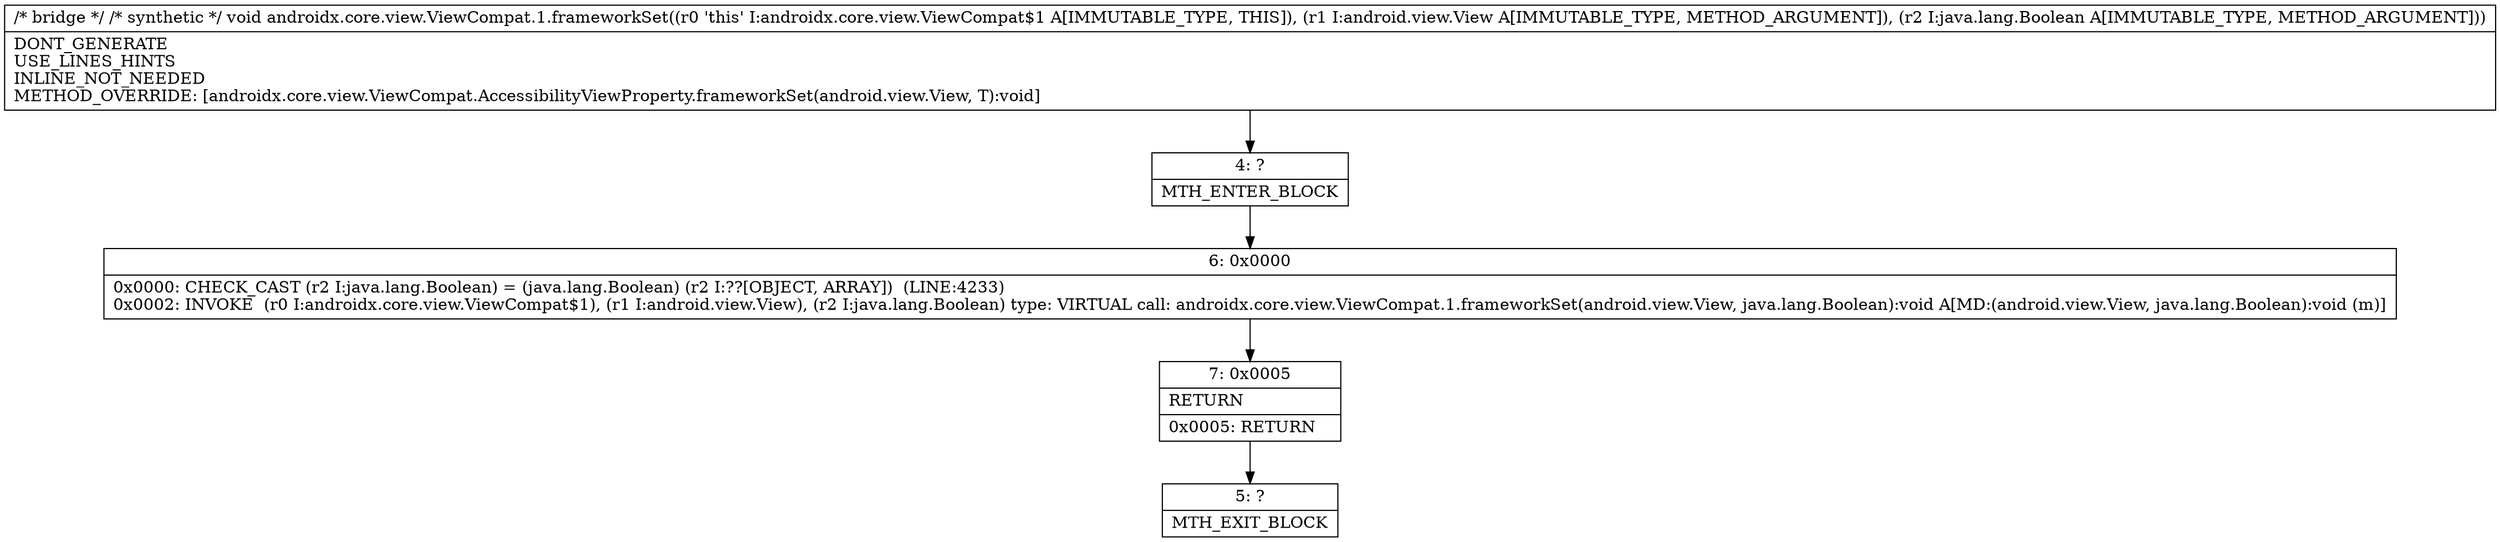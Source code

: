 digraph "CFG forandroidx.core.view.ViewCompat.1.frameworkSet(Landroid\/view\/View;Ljava\/lang\/Object;)V" {
Node_4 [shape=record,label="{4\:\ ?|MTH_ENTER_BLOCK\l}"];
Node_6 [shape=record,label="{6\:\ 0x0000|0x0000: CHECK_CAST (r2 I:java.lang.Boolean) = (java.lang.Boolean) (r2 I:??[OBJECT, ARRAY])  (LINE:4233)\l0x0002: INVOKE  (r0 I:androidx.core.view.ViewCompat$1), (r1 I:android.view.View), (r2 I:java.lang.Boolean) type: VIRTUAL call: androidx.core.view.ViewCompat.1.frameworkSet(android.view.View, java.lang.Boolean):void A[MD:(android.view.View, java.lang.Boolean):void (m)]\l}"];
Node_7 [shape=record,label="{7\:\ 0x0005|RETURN\l|0x0005: RETURN   \l}"];
Node_5 [shape=record,label="{5\:\ ?|MTH_EXIT_BLOCK\l}"];
MethodNode[shape=record,label="{\/* bridge *\/ \/* synthetic *\/ void androidx.core.view.ViewCompat.1.frameworkSet((r0 'this' I:androidx.core.view.ViewCompat$1 A[IMMUTABLE_TYPE, THIS]), (r1 I:android.view.View A[IMMUTABLE_TYPE, METHOD_ARGUMENT]), (r2 I:java.lang.Boolean A[IMMUTABLE_TYPE, METHOD_ARGUMENT]))  | DONT_GENERATE\lUSE_LINES_HINTS\lINLINE_NOT_NEEDED\lMETHOD_OVERRIDE: [androidx.core.view.ViewCompat.AccessibilityViewProperty.frameworkSet(android.view.View, T):void]\l}"];
MethodNode -> Node_4;Node_4 -> Node_6;
Node_6 -> Node_7;
Node_7 -> Node_5;
}

